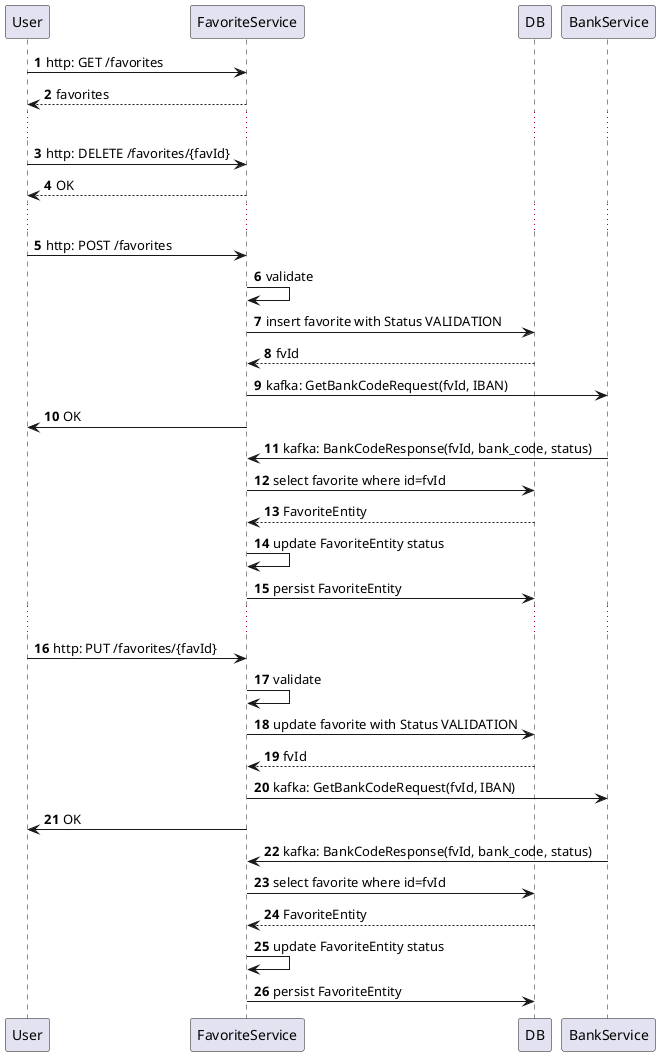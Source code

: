 @startuml
'https://plantuml.com/sequence-diagram

autonumber

User -> FavoriteService: http: GET /favorites
return favorites
...
User -> FavoriteService: http: DELETE /favorites/{favId}
return OK
...
User -> FavoriteService: http: POST /favorites
FavoriteService -> FavoriteService: validate
FavoriteService -> DB: insert favorite with Status VALIDATION
return fvId
FavoriteService -> BankService: kafka: GetBankCodeRequest(fvId, IBAN)
FavoriteService -> User: OK
BankService -> FavoriteService: kafka: BankCodeResponse(fvId, bank_code, status)
FavoriteService -> DB: select favorite where id=fvId
return FavoriteEntity
FavoriteService -> FavoriteService: update FavoriteEntity status
FavoriteService -> DB: persist FavoriteEntity
...
User -> FavoriteService: http: PUT /favorites/{favId}
FavoriteService -> FavoriteService: validate
FavoriteService -> DB: update favorite with Status VALIDATION
return fvId
FavoriteService -> BankService: kafka: GetBankCodeRequest(fvId, IBAN)
FavoriteService -> User: OK
BankService -> FavoriteService: kafka: BankCodeResponse(fvId, bank_code, status)
FavoriteService -> DB: select favorite where id=fvId
return FavoriteEntity
FavoriteService -> FavoriteService: update FavoriteEntity status
FavoriteService -> DB: persist FavoriteEntity

@enduml
